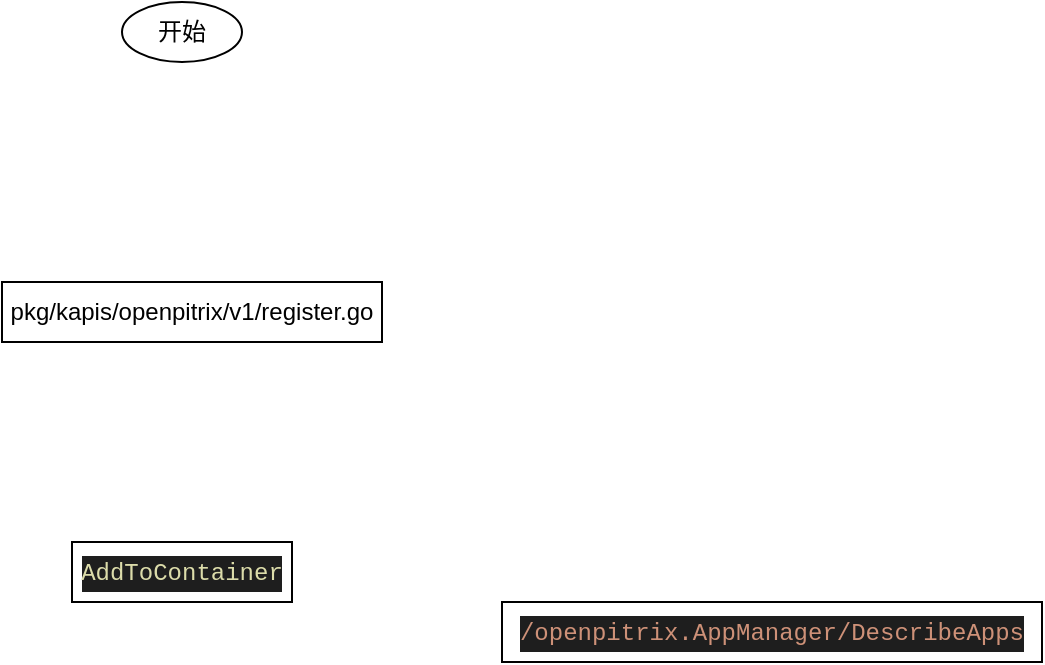 <mxfile version="14.1.5" type="device"><diagram id="0Q92lpVmud5X0YA4jCKe" name="Page-1"><mxGraphModel dx="1652" dy="891" grid="1" gridSize="10" guides="1" tooltips="1" connect="1" arrows="1" fold="1" page="1" pageScale="1" pageWidth="827" pageHeight="1169" math="0" shadow="0"><root><mxCell id="0"/><mxCell id="1" parent="0"/><mxCell id="2" value="开始" style="ellipse;whiteSpace=wrap;html=1;" parent="1" vertex="1"><mxGeometry x="490" y="120" width="60" height="30" as="geometry"/></mxCell><mxCell id="guZUi8Xd1Wol4o1kXjaA-3" value="pkg/kapis/openpitrix/v1/register.go" style="whiteSpace=wrap;html=1;" parent="1" vertex="1"><mxGeometry x="430" y="260" width="190" height="30" as="geometry"/></mxCell><mxCell id="guZUi8Xd1Wol4o1kXjaA-4" value="&lt;div style=&quot;color: rgb(212 , 212 , 212) ; background-color: rgb(30 , 30 , 30) ; font-family: &amp;#34;menlo&amp;#34; , &amp;#34;monaco&amp;#34; , &amp;#34;courier new&amp;#34; , monospace ; line-height: 18px&quot;&gt;&lt;span style=&quot;color: #dcdcaa&quot;&gt;AddToContainer&lt;/span&gt;&lt;/div&gt;" style="whiteSpace=wrap;html=1;" parent="1" vertex="1"><mxGeometry x="465" y="390" width="110" height="30" as="geometry"/></mxCell><mxCell id="dL7o-WJ_a-wLI-vMhEHM-2" value="&lt;div style=&quot;color: rgb(212 , 212 , 212) ; background-color: rgb(30 , 30 , 30) ; font-family: &amp;#34;menlo&amp;#34; , &amp;#34;monaco&amp;#34; , &amp;#34;courier new&amp;#34; , monospace ; line-height: 18px&quot;&gt;&lt;span style=&quot;color: #ce9178&quot;&gt;/openpitrix.AppManager/DescribeApps&lt;/span&gt;&lt;/div&gt;" style="whiteSpace=wrap;html=1;" vertex="1" parent="1"><mxGeometry x="680" y="420" width="270" height="30" as="geometry"/></mxCell></root></mxGraphModel></diagram></mxfile>